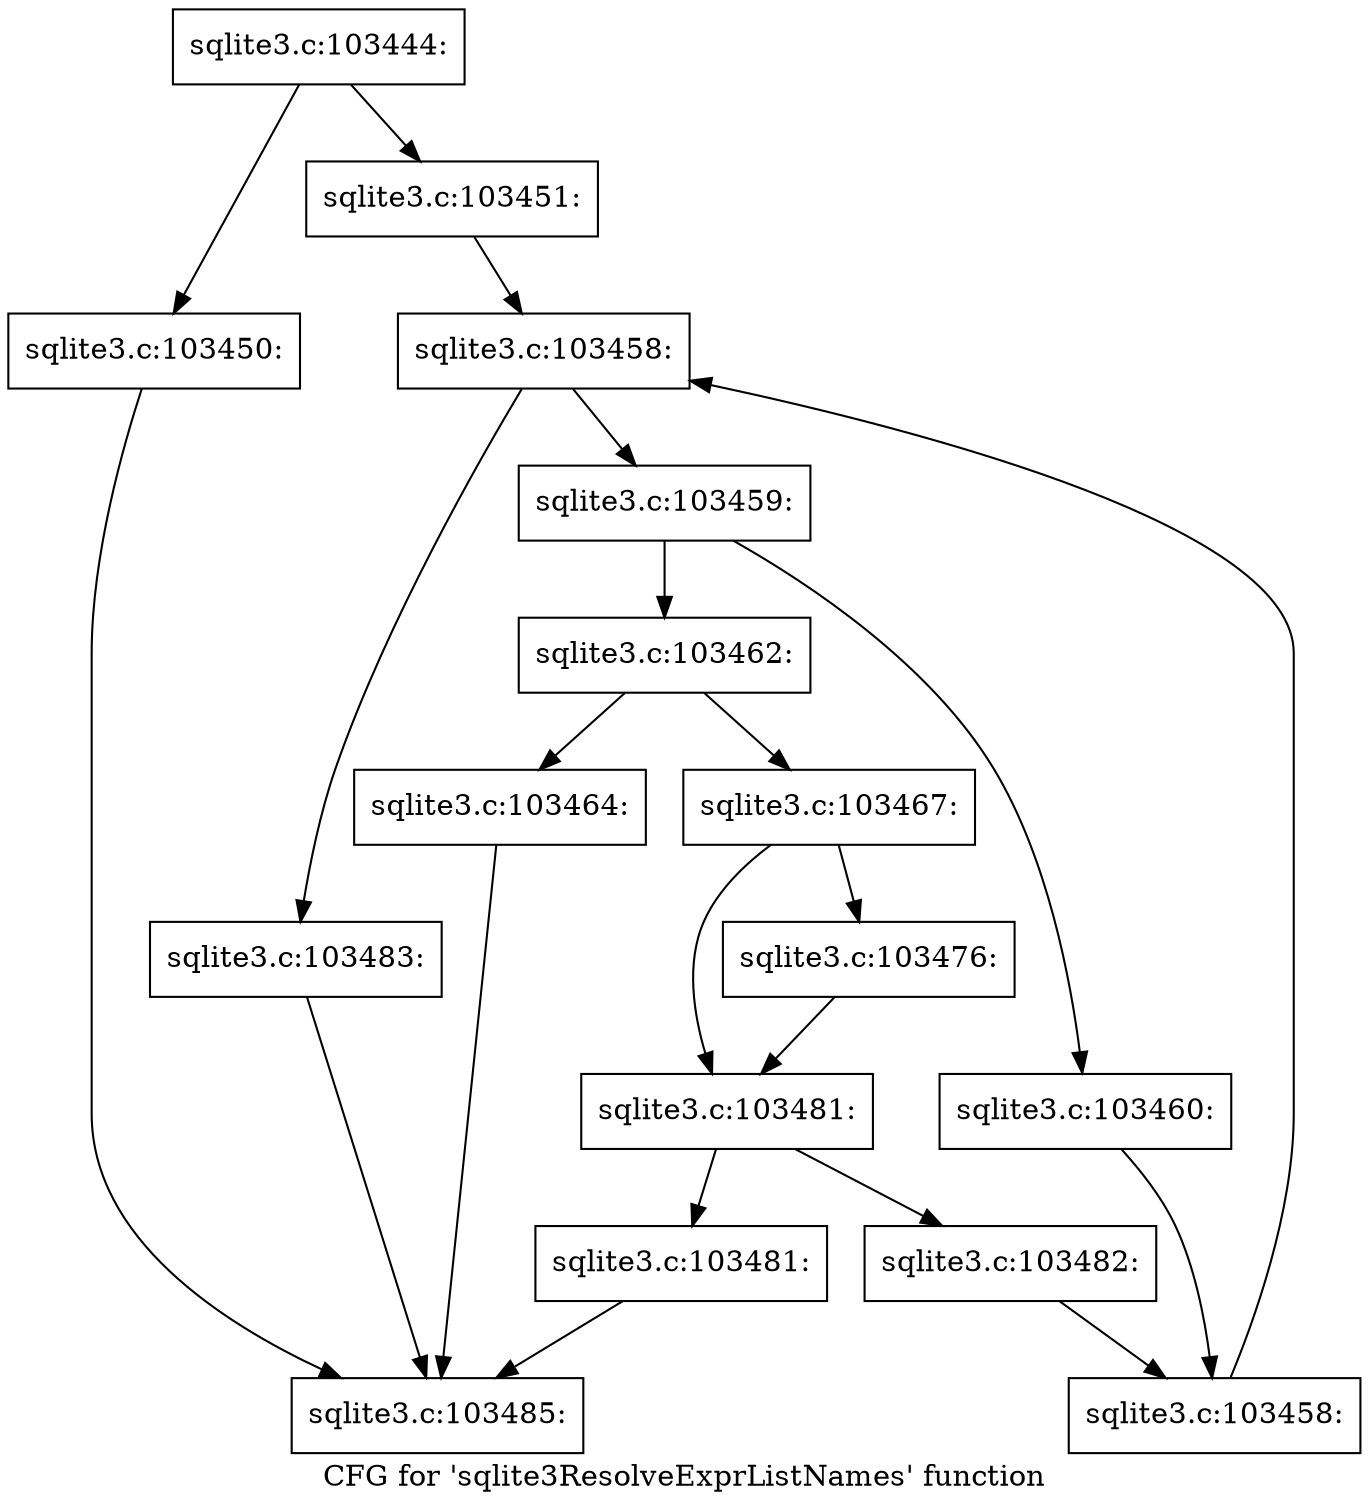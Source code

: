 digraph "CFG for 'sqlite3ResolveExprListNames' function" {
	label="CFG for 'sqlite3ResolveExprListNames' function";

	Node0x55c0f8e0a230 [shape=record,label="{sqlite3.c:103444:}"];
	Node0x55c0f8e0a230 -> Node0x55c0f9070060;
	Node0x55c0f8e0a230 -> Node0x55c0f90700b0;
	Node0x55c0f9070060 [shape=record,label="{sqlite3.c:103450:}"];
	Node0x55c0f9070060 -> Node0x55c0f906cfa0;
	Node0x55c0f90700b0 [shape=record,label="{sqlite3.c:103451:}"];
	Node0x55c0f90700b0 -> Node0x55c0f9071e10;
	Node0x55c0f9071e10 [shape=record,label="{sqlite3.c:103458:}"];
	Node0x55c0f9071e10 -> Node0x55c0f9072030;
	Node0x55c0f9071e10 -> Node0x55c0f9071c60;
	Node0x55c0f9072030 [shape=record,label="{sqlite3.c:103459:}"];
	Node0x55c0f9072030 -> Node0x55c0f9072de0;
	Node0x55c0f9072030 -> Node0x55c0f9072e30;
	Node0x55c0f9072de0 [shape=record,label="{sqlite3.c:103460:}"];
	Node0x55c0f9072de0 -> Node0x55c0f9071fa0;
	Node0x55c0f9072e30 [shape=record,label="{sqlite3.c:103462:}"];
	Node0x55c0f9072e30 -> Node0x55c0f9073870;
	Node0x55c0f9072e30 -> Node0x55c0f90738c0;
	Node0x55c0f9073870 [shape=record,label="{sqlite3.c:103464:}"];
	Node0x55c0f9073870 -> Node0x55c0f906cfa0;
	Node0x55c0f90738c0 [shape=record,label="{sqlite3.c:103467:}"];
	Node0x55c0f90738c0 -> Node0x55c0f9074b80;
	Node0x55c0f90738c0 -> Node0x55c0f9074bd0;
	Node0x55c0f9074b80 [shape=record,label="{sqlite3.c:103476:}"];
	Node0x55c0f9074b80 -> Node0x55c0f9074bd0;
	Node0x55c0f9074bd0 [shape=record,label="{sqlite3.c:103481:}"];
	Node0x55c0f9074bd0 -> Node0x55c0f9076430;
	Node0x55c0f9074bd0 -> Node0x55c0f9076480;
	Node0x55c0f9076430 [shape=record,label="{sqlite3.c:103481:}"];
	Node0x55c0f9076430 -> Node0x55c0f906cfa0;
	Node0x55c0f9076480 [shape=record,label="{sqlite3.c:103482:}"];
	Node0x55c0f9076480 -> Node0x55c0f9071fa0;
	Node0x55c0f9071fa0 [shape=record,label="{sqlite3.c:103458:}"];
	Node0x55c0f9071fa0 -> Node0x55c0f9071e10;
	Node0x55c0f9071c60 [shape=record,label="{sqlite3.c:103483:}"];
	Node0x55c0f9071c60 -> Node0x55c0f906cfa0;
	Node0x55c0f906cfa0 [shape=record,label="{sqlite3.c:103485:}"];
}
